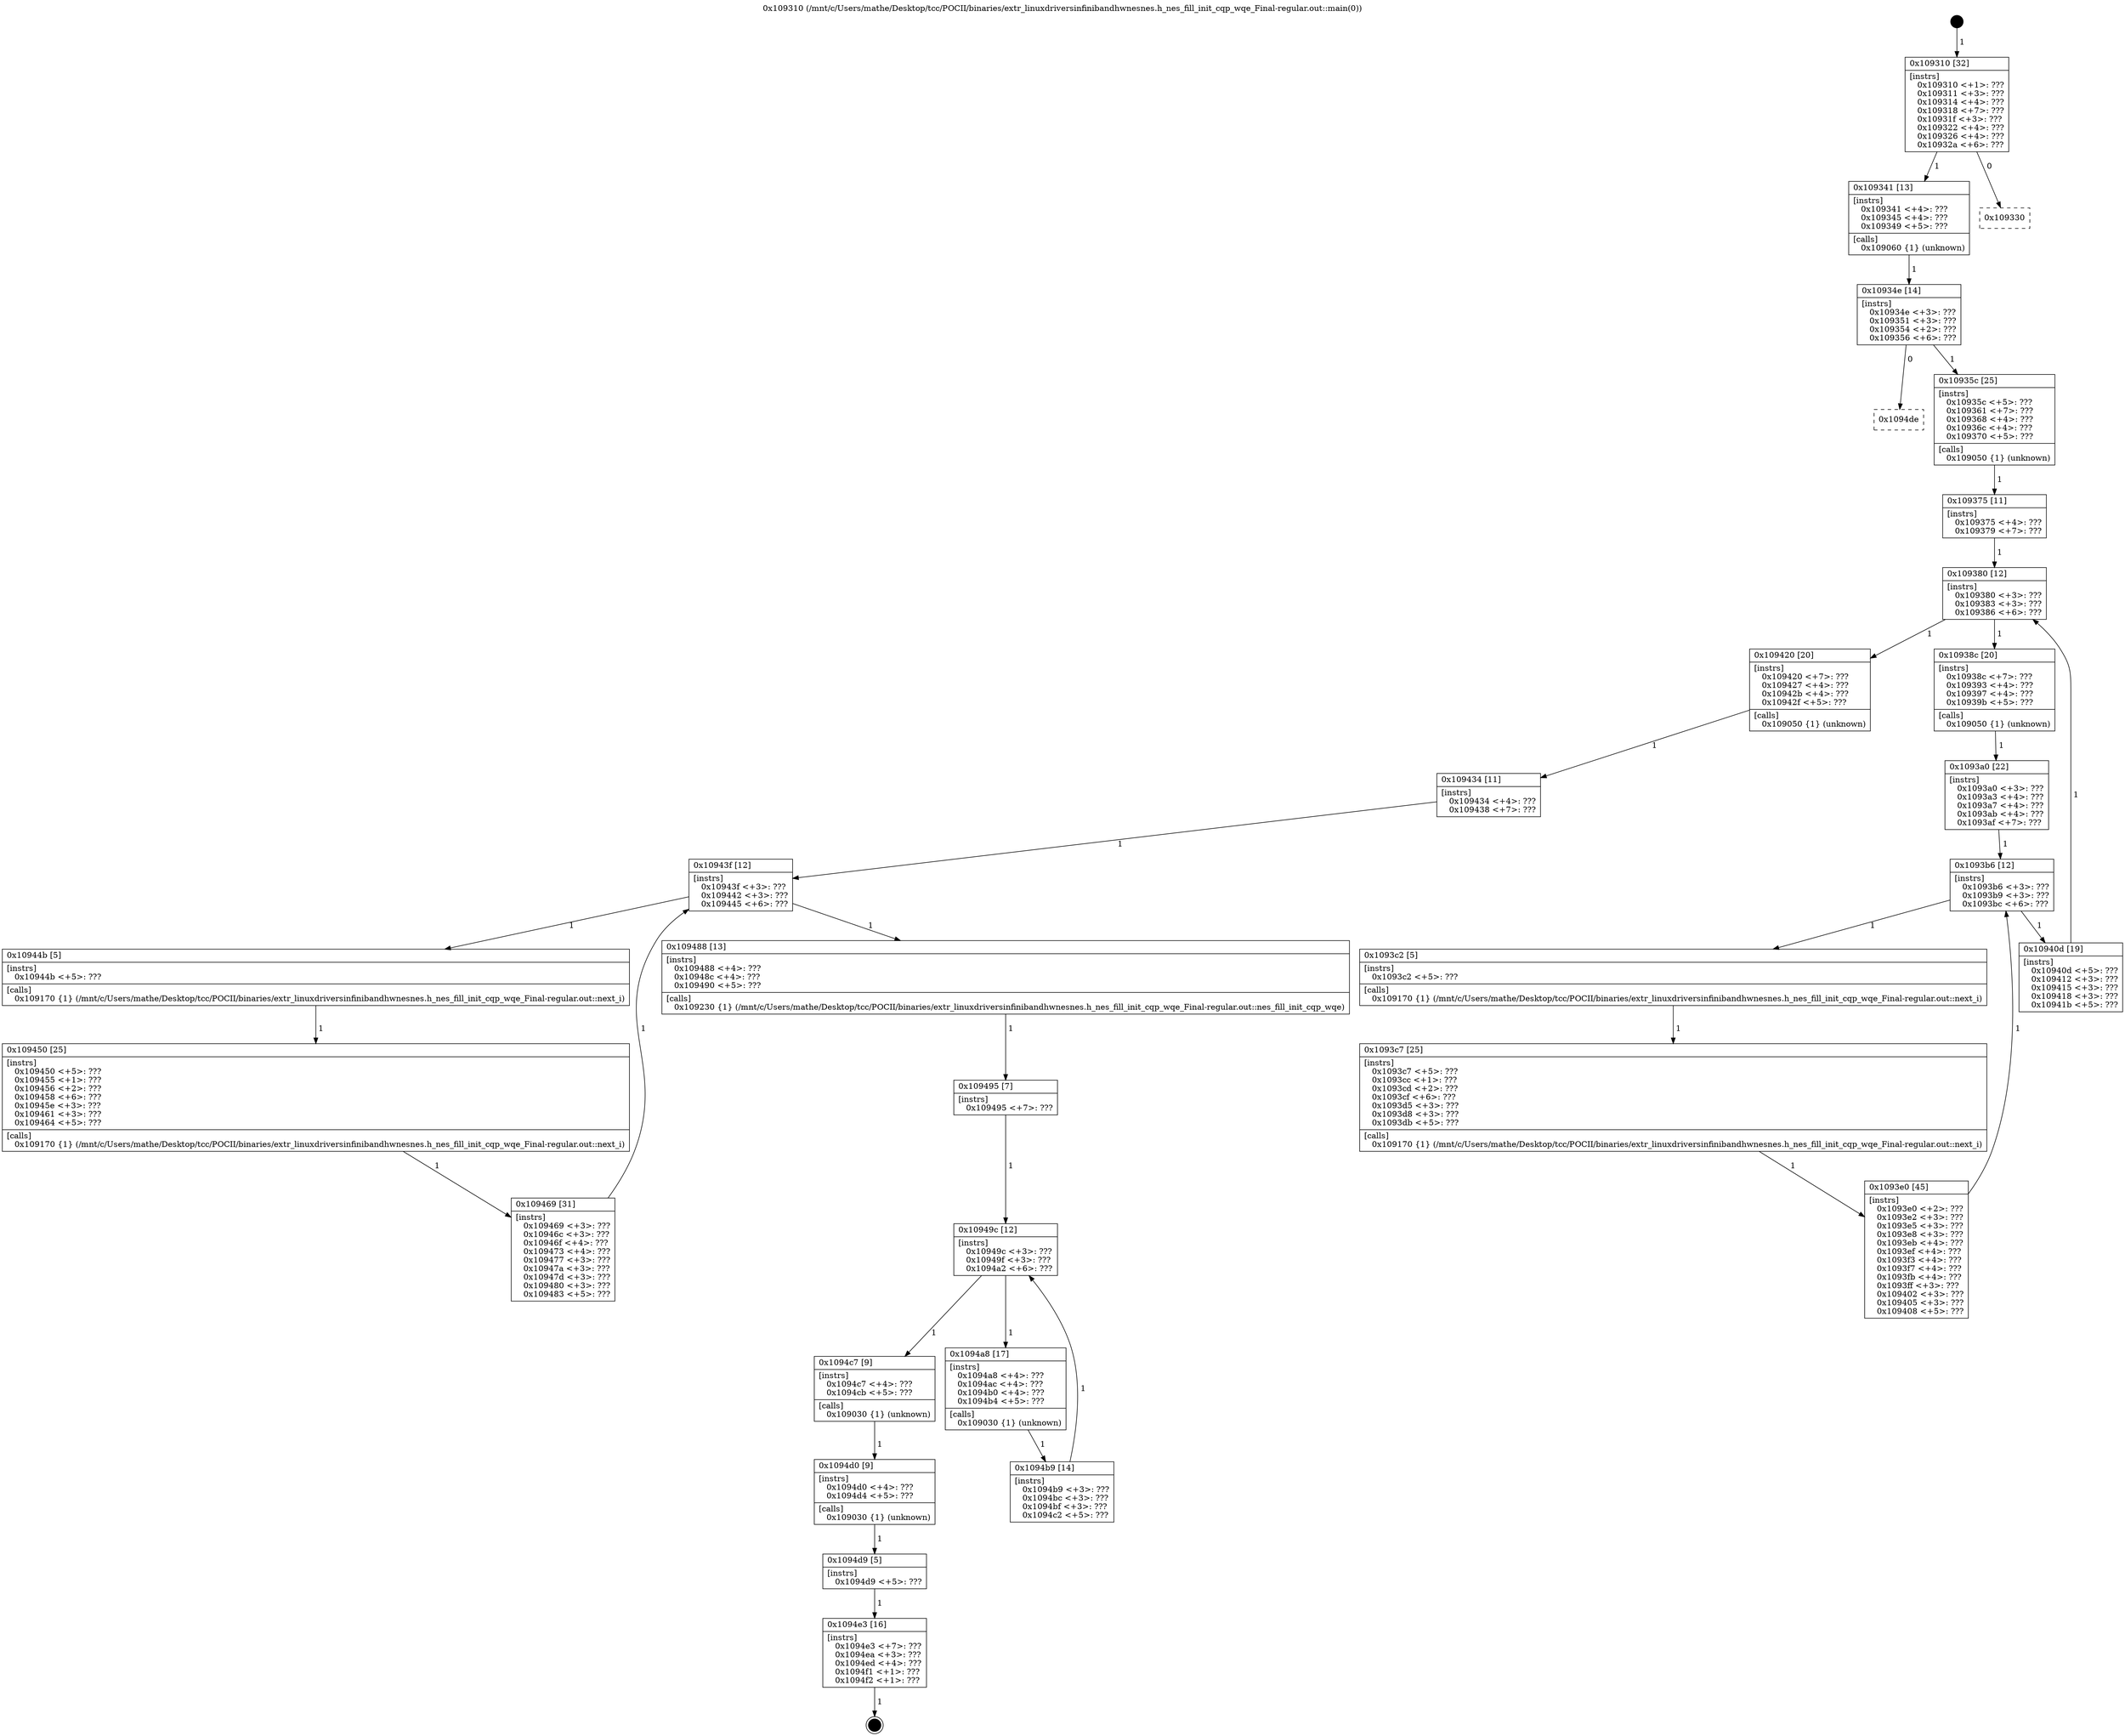 digraph "0x109310" {
  label = "0x109310 (/mnt/c/Users/mathe/Desktop/tcc/POCII/binaries/extr_linuxdriversinfinibandhwnesnes.h_nes_fill_init_cqp_wqe_Final-regular.out::main(0))"
  labelloc = "t"
  node[shape=record]

  Entry [label="",width=0.3,height=0.3,shape=circle,fillcolor=black,style=filled]
  "0x109310" [label="{
     0x109310 [32]\l
     | [instrs]\l
     &nbsp;&nbsp;0x109310 \<+1\>: ???\l
     &nbsp;&nbsp;0x109311 \<+3\>: ???\l
     &nbsp;&nbsp;0x109314 \<+4\>: ???\l
     &nbsp;&nbsp;0x109318 \<+7\>: ???\l
     &nbsp;&nbsp;0x10931f \<+3\>: ???\l
     &nbsp;&nbsp;0x109322 \<+4\>: ???\l
     &nbsp;&nbsp;0x109326 \<+4\>: ???\l
     &nbsp;&nbsp;0x10932a \<+6\>: ???\l
  }"]
  "0x109341" [label="{
     0x109341 [13]\l
     | [instrs]\l
     &nbsp;&nbsp;0x109341 \<+4\>: ???\l
     &nbsp;&nbsp;0x109345 \<+4\>: ???\l
     &nbsp;&nbsp;0x109349 \<+5\>: ???\l
     | [calls]\l
     &nbsp;&nbsp;0x109060 \{1\} (unknown)\l
  }"]
  "0x109330" [label="{
     0x109330\l
  }", style=dashed]
  "0x10934e" [label="{
     0x10934e [14]\l
     | [instrs]\l
     &nbsp;&nbsp;0x10934e \<+3\>: ???\l
     &nbsp;&nbsp;0x109351 \<+3\>: ???\l
     &nbsp;&nbsp;0x109354 \<+2\>: ???\l
     &nbsp;&nbsp;0x109356 \<+6\>: ???\l
  }"]
  "0x1094de" [label="{
     0x1094de\l
  }", style=dashed]
  "0x10935c" [label="{
     0x10935c [25]\l
     | [instrs]\l
     &nbsp;&nbsp;0x10935c \<+5\>: ???\l
     &nbsp;&nbsp;0x109361 \<+7\>: ???\l
     &nbsp;&nbsp;0x109368 \<+4\>: ???\l
     &nbsp;&nbsp;0x10936c \<+4\>: ???\l
     &nbsp;&nbsp;0x109370 \<+5\>: ???\l
     | [calls]\l
     &nbsp;&nbsp;0x109050 \{1\} (unknown)\l
  }"]
  Exit [label="",width=0.3,height=0.3,shape=circle,fillcolor=black,style=filled,peripheries=2]
  "0x109380" [label="{
     0x109380 [12]\l
     | [instrs]\l
     &nbsp;&nbsp;0x109380 \<+3\>: ???\l
     &nbsp;&nbsp;0x109383 \<+3\>: ???\l
     &nbsp;&nbsp;0x109386 \<+6\>: ???\l
  }"]
  "0x109420" [label="{
     0x109420 [20]\l
     | [instrs]\l
     &nbsp;&nbsp;0x109420 \<+7\>: ???\l
     &nbsp;&nbsp;0x109427 \<+4\>: ???\l
     &nbsp;&nbsp;0x10942b \<+4\>: ???\l
     &nbsp;&nbsp;0x10942f \<+5\>: ???\l
     | [calls]\l
     &nbsp;&nbsp;0x109050 \{1\} (unknown)\l
  }"]
  "0x10938c" [label="{
     0x10938c [20]\l
     | [instrs]\l
     &nbsp;&nbsp;0x10938c \<+7\>: ???\l
     &nbsp;&nbsp;0x109393 \<+4\>: ???\l
     &nbsp;&nbsp;0x109397 \<+4\>: ???\l
     &nbsp;&nbsp;0x10939b \<+5\>: ???\l
     | [calls]\l
     &nbsp;&nbsp;0x109050 \{1\} (unknown)\l
  }"]
  "0x1093b6" [label="{
     0x1093b6 [12]\l
     | [instrs]\l
     &nbsp;&nbsp;0x1093b6 \<+3\>: ???\l
     &nbsp;&nbsp;0x1093b9 \<+3\>: ???\l
     &nbsp;&nbsp;0x1093bc \<+6\>: ???\l
  }"]
  "0x10940d" [label="{
     0x10940d [19]\l
     | [instrs]\l
     &nbsp;&nbsp;0x10940d \<+5\>: ???\l
     &nbsp;&nbsp;0x109412 \<+3\>: ???\l
     &nbsp;&nbsp;0x109415 \<+3\>: ???\l
     &nbsp;&nbsp;0x109418 \<+3\>: ???\l
     &nbsp;&nbsp;0x10941b \<+5\>: ???\l
  }"]
  "0x1093c2" [label="{
     0x1093c2 [5]\l
     | [instrs]\l
     &nbsp;&nbsp;0x1093c2 \<+5\>: ???\l
     | [calls]\l
     &nbsp;&nbsp;0x109170 \{1\} (/mnt/c/Users/mathe/Desktop/tcc/POCII/binaries/extr_linuxdriversinfinibandhwnesnes.h_nes_fill_init_cqp_wqe_Final-regular.out::next_i)\l
  }"]
  "0x1093c7" [label="{
     0x1093c7 [25]\l
     | [instrs]\l
     &nbsp;&nbsp;0x1093c7 \<+5\>: ???\l
     &nbsp;&nbsp;0x1093cc \<+1\>: ???\l
     &nbsp;&nbsp;0x1093cd \<+2\>: ???\l
     &nbsp;&nbsp;0x1093cf \<+6\>: ???\l
     &nbsp;&nbsp;0x1093d5 \<+3\>: ???\l
     &nbsp;&nbsp;0x1093d8 \<+3\>: ???\l
     &nbsp;&nbsp;0x1093db \<+5\>: ???\l
     | [calls]\l
     &nbsp;&nbsp;0x109170 \{1\} (/mnt/c/Users/mathe/Desktop/tcc/POCII/binaries/extr_linuxdriversinfinibandhwnesnes.h_nes_fill_init_cqp_wqe_Final-regular.out::next_i)\l
  }"]
  "0x1093e0" [label="{
     0x1093e0 [45]\l
     | [instrs]\l
     &nbsp;&nbsp;0x1093e0 \<+2\>: ???\l
     &nbsp;&nbsp;0x1093e2 \<+3\>: ???\l
     &nbsp;&nbsp;0x1093e5 \<+3\>: ???\l
     &nbsp;&nbsp;0x1093e8 \<+3\>: ???\l
     &nbsp;&nbsp;0x1093eb \<+4\>: ???\l
     &nbsp;&nbsp;0x1093ef \<+4\>: ???\l
     &nbsp;&nbsp;0x1093f3 \<+4\>: ???\l
     &nbsp;&nbsp;0x1093f7 \<+4\>: ???\l
     &nbsp;&nbsp;0x1093fb \<+4\>: ???\l
     &nbsp;&nbsp;0x1093ff \<+3\>: ???\l
     &nbsp;&nbsp;0x109402 \<+3\>: ???\l
     &nbsp;&nbsp;0x109405 \<+3\>: ???\l
     &nbsp;&nbsp;0x109408 \<+5\>: ???\l
  }"]
  "0x1093a0" [label="{
     0x1093a0 [22]\l
     | [instrs]\l
     &nbsp;&nbsp;0x1093a0 \<+3\>: ???\l
     &nbsp;&nbsp;0x1093a3 \<+4\>: ???\l
     &nbsp;&nbsp;0x1093a7 \<+4\>: ???\l
     &nbsp;&nbsp;0x1093ab \<+4\>: ???\l
     &nbsp;&nbsp;0x1093af \<+7\>: ???\l
  }"]
  "0x1094e3" [label="{
     0x1094e3 [16]\l
     | [instrs]\l
     &nbsp;&nbsp;0x1094e3 \<+7\>: ???\l
     &nbsp;&nbsp;0x1094ea \<+3\>: ???\l
     &nbsp;&nbsp;0x1094ed \<+4\>: ???\l
     &nbsp;&nbsp;0x1094f1 \<+1\>: ???\l
     &nbsp;&nbsp;0x1094f2 \<+1\>: ???\l
  }"]
  "0x109375" [label="{
     0x109375 [11]\l
     | [instrs]\l
     &nbsp;&nbsp;0x109375 \<+4\>: ???\l
     &nbsp;&nbsp;0x109379 \<+7\>: ???\l
  }"]
  "0x10943f" [label="{
     0x10943f [12]\l
     | [instrs]\l
     &nbsp;&nbsp;0x10943f \<+3\>: ???\l
     &nbsp;&nbsp;0x109442 \<+3\>: ???\l
     &nbsp;&nbsp;0x109445 \<+6\>: ???\l
  }"]
  "0x109488" [label="{
     0x109488 [13]\l
     | [instrs]\l
     &nbsp;&nbsp;0x109488 \<+4\>: ???\l
     &nbsp;&nbsp;0x10948c \<+4\>: ???\l
     &nbsp;&nbsp;0x109490 \<+5\>: ???\l
     | [calls]\l
     &nbsp;&nbsp;0x109230 \{1\} (/mnt/c/Users/mathe/Desktop/tcc/POCII/binaries/extr_linuxdriversinfinibandhwnesnes.h_nes_fill_init_cqp_wqe_Final-regular.out::nes_fill_init_cqp_wqe)\l
  }"]
  "0x10944b" [label="{
     0x10944b [5]\l
     | [instrs]\l
     &nbsp;&nbsp;0x10944b \<+5\>: ???\l
     | [calls]\l
     &nbsp;&nbsp;0x109170 \{1\} (/mnt/c/Users/mathe/Desktop/tcc/POCII/binaries/extr_linuxdriversinfinibandhwnesnes.h_nes_fill_init_cqp_wqe_Final-regular.out::next_i)\l
  }"]
  "0x109450" [label="{
     0x109450 [25]\l
     | [instrs]\l
     &nbsp;&nbsp;0x109450 \<+5\>: ???\l
     &nbsp;&nbsp;0x109455 \<+1\>: ???\l
     &nbsp;&nbsp;0x109456 \<+2\>: ???\l
     &nbsp;&nbsp;0x109458 \<+6\>: ???\l
     &nbsp;&nbsp;0x10945e \<+3\>: ???\l
     &nbsp;&nbsp;0x109461 \<+3\>: ???\l
     &nbsp;&nbsp;0x109464 \<+5\>: ???\l
     | [calls]\l
     &nbsp;&nbsp;0x109170 \{1\} (/mnt/c/Users/mathe/Desktop/tcc/POCII/binaries/extr_linuxdriversinfinibandhwnesnes.h_nes_fill_init_cqp_wqe_Final-regular.out::next_i)\l
  }"]
  "0x109469" [label="{
     0x109469 [31]\l
     | [instrs]\l
     &nbsp;&nbsp;0x109469 \<+3\>: ???\l
     &nbsp;&nbsp;0x10946c \<+3\>: ???\l
     &nbsp;&nbsp;0x10946f \<+4\>: ???\l
     &nbsp;&nbsp;0x109473 \<+4\>: ???\l
     &nbsp;&nbsp;0x109477 \<+3\>: ???\l
     &nbsp;&nbsp;0x10947a \<+3\>: ???\l
     &nbsp;&nbsp;0x10947d \<+3\>: ???\l
     &nbsp;&nbsp;0x109480 \<+3\>: ???\l
     &nbsp;&nbsp;0x109483 \<+5\>: ???\l
  }"]
  "0x109434" [label="{
     0x109434 [11]\l
     | [instrs]\l
     &nbsp;&nbsp;0x109434 \<+4\>: ???\l
     &nbsp;&nbsp;0x109438 \<+7\>: ???\l
  }"]
  "0x10949c" [label="{
     0x10949c [12]\l
     | [instrs]\l
     &nbsp;&nbsp;0x10949c \<+3\>: ???\l
     &nbsp;&nbsp;0x10949f \<+3\>: ???\l
     &nbsp;&nbsp;0x1094a2 \<+6\>: ???\l
  }"]
  "0x1094c7" [label="{
     0x1094c7 [9]\l
     | [instrs]\l
     &nbsp;&nbsp;0x1094c7 \<+4\>: ???\l
     &nbsp;&nbsp;0x1094cb \<+5\>: ???\l
     | [calls]\l
     &nbsp;&nbsp;0x109030 \{1\} (unknown)\l
  }"]
  "0x1094a8" [label="{
     0x1094a8 [17]\l
     | [instrs]\l
     &nbsp;&nbsp;0x1094a8 \<+4\>: ???\l
     &nbsp;&nbsp;0x1094ac \<+4\>: ???\l
     &nbsp;&nbsp;0x1094b0 \<+4\>: ???\l
     &nbsp;&nbsp;0x1094b4 \<+5\>: ???\l
     | [calls]\l
     &nbsp;&nbsp;0x109030 \{1\} (unknown)\l
  }"]
  "0x1094b9" [label="{
     0x1094b9 [14]\l
     | [instrs]\l
     &nbsp;&nbsp;0x1094b9 \<+3\>: ???\l
     &nbsp;&nbsp;0x1094bc \<+3\>: ???\l
     &nbsp;&nbsp;0x1094bf \<+3\>: ???\l
     &nbsp;&nbsp;0x1094c2 \<+5\>: ???\l
  }"]
  "0x109495" [label="{
     0x109495 [7]\l
     | [instrs]\l
     &nbsp;&nbsp;0x109495 \<+7\>: ???\l
  }"]
  "0x1094d0" [label="{
     0x1094d0 [9]\l
     | [instrs]\l
     &nbsp;&nbsp;0x1094d0 \<+4\>: ???\l
     &nbsp;&nbsp;0x1094d4 \<+5\>: ???\l
     | [calls]\l
     &nbsp;&nbsp;0x109030 \{1\} (unknown)\l
  }"]
  "0x1094d9" [label="{
     0x1094d9 [5]\l
     | [instrs]\l
     &nbsp;&nbsp;0x1094d9 \<+5\>: ???\l
  }"]
  Entry -> "0x109310" [label=" 1"]
  "0x109310" -> "0x109341" [label=" 1"]
  "0x109310" -> "0x109330" [label=" 0"]
  "0x109341" -> "0x10934e" [label=" 1"]
  "0x10934e" -> "0x1094de" [label=" 0"]
  "0x10934e" -> "0x10935c" [label=" 1"]
  "0x1094e3" -> Exit [label=" 1"]
  "0x10935c" -> "0x109375" [label=" 1"]
  "0x109380" -> "0x109420" [label=" 1"]
  "0x109380" -> "0x10938c" [label=" 1"]
  "0x10938c" -> "0x1093a0" [label=" 1"]
  "0x1093b6" -> "0x10940d" [label=" 1"]
  "0x1093b6" -> "0x1093c2" [label=" 1"]
  "0x1093c2" -> "0x1093c7" [label=" 1"]
  "0x1093c7" -> "0x1093e0" [label=" 1"]
  "0x1093a0" -> "0x1093b6" [label=" 1"]
  "0x1093e0" -> "0x1093b6" [label=" 1"]
  "0x1094d9" -> "0x1094e3" [label=" 1"]
  "0x109375" -> "0x109380" [label=" 1"]
  "0x10940d" -> "0x109380" [label=" 1"]
  "0x109420" -> "0x109434" [label=" 1"]
  "0x10943f" -> "0x109488" [label=" 1"]
  "0x10943f" -> "0x10944b" [label=" 1"]
  "0x10944b" -> "0x109450" [label=" 1"]
  "0x109450" -> "0x109469" [label=" 1"]
  "0x109434" -> "0x10943f" [label=" 1"]
  "0x109469" -> "0x10943f" [label=" 1"]
  "0x109488" -> "0x109495" [label=" 1"]
  "0x10949c" -> "0x1094c7" [label=" 1"]
  "0x10949c" -> "0x1094a8" [label=" 1"]
  "0x1094a8" -> "0x1094b9" [label=" 1"]
  "0x109495" -> "0x10949c" [label=" 1"]
  "0x1094b9" -> "0x10949c" [label=" 1"]
  "0x1094c7" -> "0x1094d0" [label=" 1"]
  "0x1094d0" -> "0x1094d9" [label=" 1"]
}
